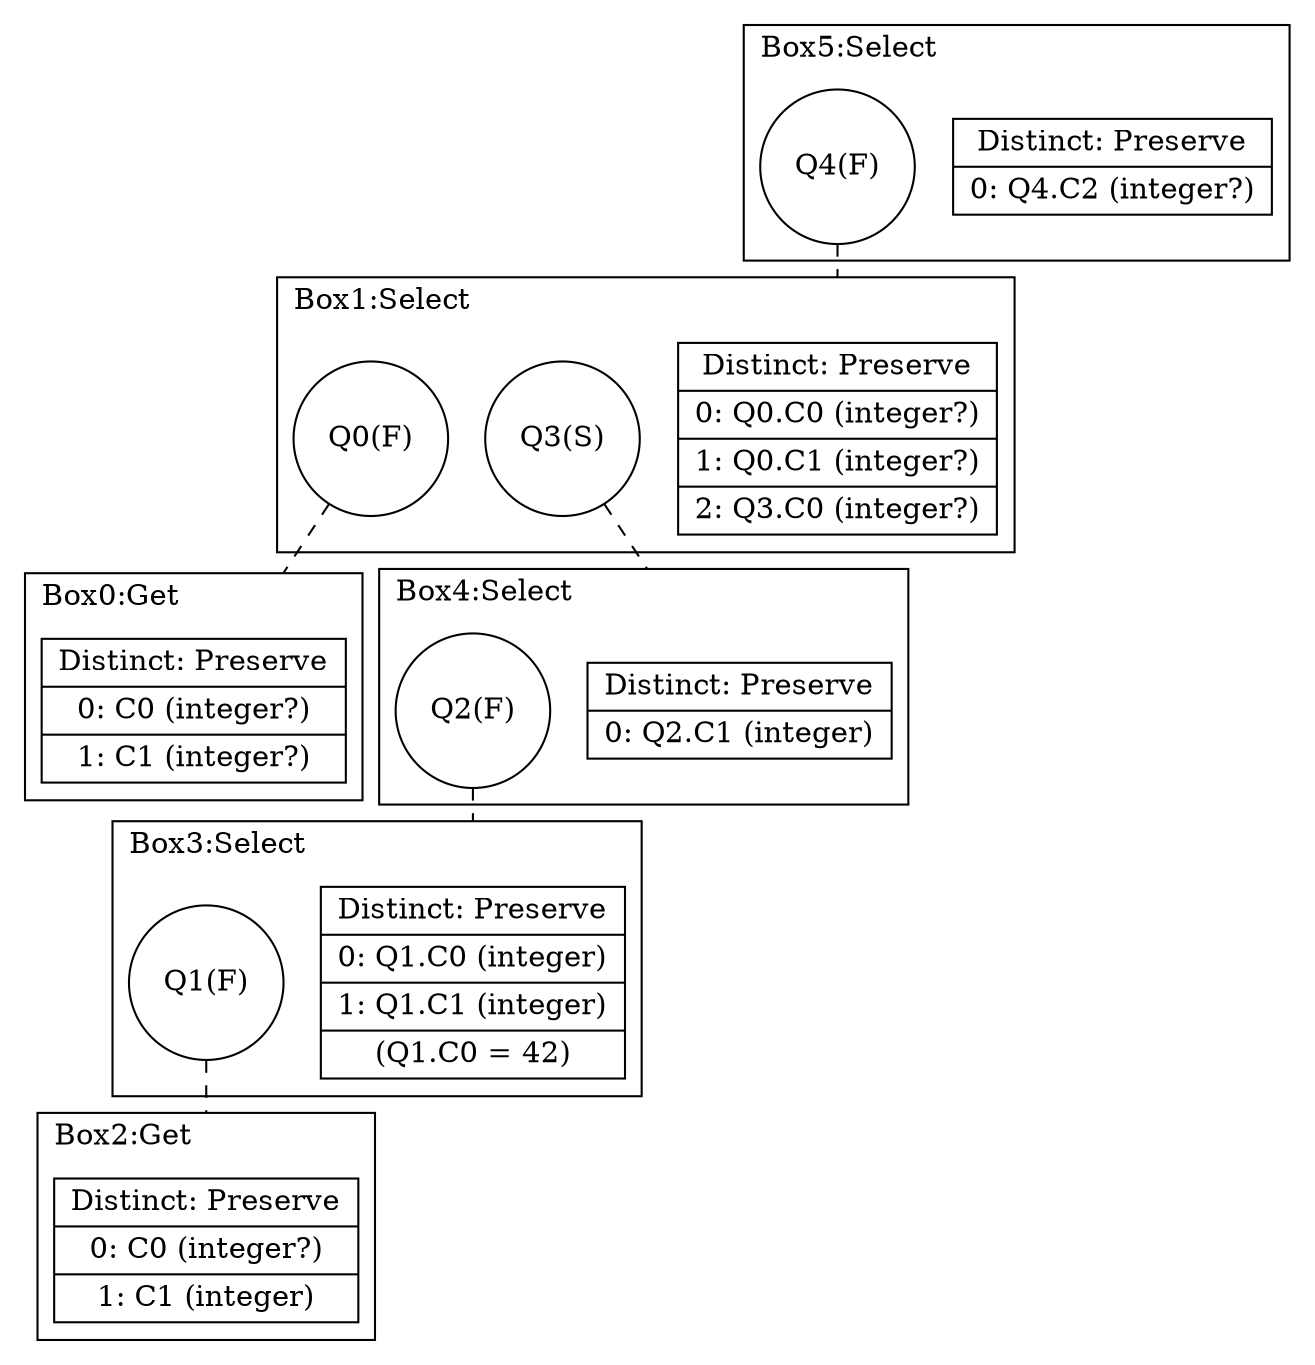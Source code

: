 digraph G {
    compound = true
    labeljust = l
    label = ""
    node [ shape = box ]
    subgraph cluster5 {
        label = "Box5:Select"
        boxhead5 [ shape = record, label = "{ Distinct: Preserve| 0: Q4.C2 (integer?) }" ]
        {
            rank = same
            node [ shape = circle ]
            Q4 [ label = "Q4(F)" ]
        }
    }
    subgraph cluster1 {
        label = "Box1:Select"
        boxhead1 [ shape = record, label = "{ Distinct: Preserve| 0: Q0.C0 (integer?)| 1: Q0.C1 (integer?)| 2: Q3.C0 (integer?) }" ]
        {
            rank = same
            node [ shape = circle ]
            Q0 [ label = "Q0(F)" ]
            Q3 [ label = "Q3(S)" ]
        }
    }
    subgraph cluster0 {
        label = "Box0:Get"
        boxhead0 [ shape = record, label = "{ Distinct: Preserve| 0: C0 (integer?)| 1: C1 (integer?) }" ]
        {
            rank = same
        }
    }
    subgraph cluster4 {
        label = "Box4:Select"
        boxhead4 [ shape = record, label = "{ Distinct: Preserve| 0: Q2.C1 (integer) }" ]
        {
            rank = same
            node [ shape = circle ]
            Q2 [ label = "Q2(F)" ]
        }
    }
    subgraph cluster3 {
        label = "Box3:Select"
        boxhead3 [ shape = record, label = "{ Distinct: Preserve| 0: Q1.C0 (integer)| 1: Q1.C1 (integer)| (Q1.C0 = 42) }" ]
        {
            rank = same
            node [ shape = circle ]
            Q1 [ label = "Q1(F)" ]
        }
    }
    subgraph cluster2 {
        label = "Box2:Get"
        boxhead2 [ shape = record, label = "{ Distinct: Preserve| 0: C0 (integer?)| 1: C1 (integer) }" ]
        {
            rank = same
        }
    }
    edge [ arrowhead = none, style = dashed ]
    Q4 -> boxhead1 [ lhead = cluster1 ]
    Q0 -> boxhead0 [ lhead = cluster0 ]
    Q3 -> boxhead4 [ lhead = cluster4 ]
    Q2 -> boxhead3 [ lhead = cluster3 ]
    Q1 -> boxhead2 [ lhead = cluster2 ]
}
